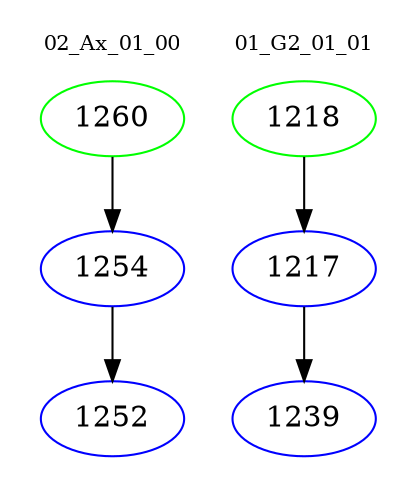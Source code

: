 digraph{
subgraph cluster_0 {
color = white
label = "02_Ax_01_00";
fontsize=10;
T0_1260 [label="1260", color="green"]
T0_1260 -> T0_1254 [color="black"]
T0_1254 [label="1254", color="blue"]
T0_1254 -> T0_1252 [color="black"]
T0_1252 [label="1252", color="blue"]
}
subgraph cluster_1 {
color = white
label = "01_G2_01_01";
fontsize=10;
T1_1218 [label="1218", color="green"]
T1_1218 -> T1_1217 [color="black"]
T1_1217 [label="1217", color="blue"]
T1_1217 -> T1_1239 [color="black"]
T1_1239 [label="1239", color="blue"]
}
}
